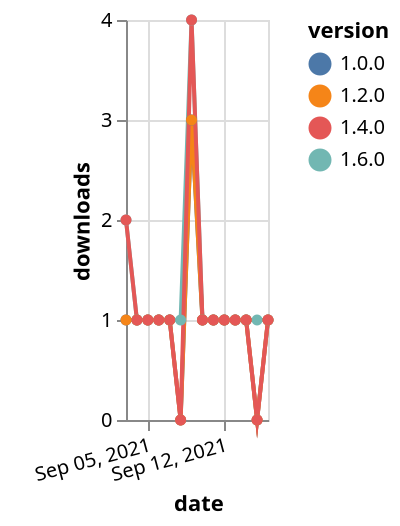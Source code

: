 {"$schema": "https://vega.github.io/schema/vega-lite/v5.json", "description": "A simple bar chart with embedded data.", "data": {"values": [{"date": "2021-09-03", "total": 130, "delta": 2, "version": "1.6.0"}, {"date": "2021-09-04", "total": 131, "delta": 1, "version": "1.6.0"}, {"date": "2021-09-05", "total": 132, "delta": 1, "version": "1.6.0"}, {"date": "2021-09-06", "total": 133, "delta": 1, "version": "1.6.0"}, {"date": "2021-09-07", "total": 134, "delta": 1, "version": "1.6.0"}, {"date": "2021-09-08", "total": 135, "delta": 1, "version": "1.6.0"}, {"date": "2021-09-09", "total": 139, "delta": 4, "version": "1.6.0"}, {"date": "2021-09-10", "total": 140, "delta": 1, "version": "1.6.0"}, {"date": "2021-09-11", "total": 141, "delta": 1, "version": "1.6.0"}, {"date": "2021-09-12", "total": 142, "delta": 1, "version": "1.6.0"}, {"date": "2021-09-13", "total": 143, "delta": 1, "version": "1.6.0"}, {"date": "2021-09-14", "total": 144, "delta": 1, "version": "1.6.0"}, {"date": "2021-09-15", "total": 145, "delta": 1, "version": "1.6.0"}, {"date": "2021-09-16", "total": 146, "delta": 1, "version": "1.6.0"}, {"date": "2021-09-03", "total": 170, "delta": 1, "version": "1.0.0"}, {"date": "2021-09-04", "total": 171, "delta": 1, "version": "1.0.0"}, {"date": "2021-09-05", "total": 172, "delta": 1, "version": "1.0.0"}, {"date": "2021-09-06", "total": 173, "delta": 1, "version": "1.0.0"}, {"date": "2021-09-07", "total": 174, "delta": 1, "version": "1.0.0"}, {"date": "2021-09-08", "total": 174, "delta": 0, "version": "1.0.0"}, {"date": "2021-09-09", "total": 177, "delta": 3, "version": "1.0.0"}, {"date": "2021-09-10", "total": 178, "delta": 1, "version": "1.0.0"}, {"date": "2021-09-11", "total": 179, "delta": 1, "version": "1.0.0"}, {"date": "2021-09-12", "total": 180, "delta": 1, "version": "1.0.0"}, {"date": "2021-09-13", "total": 181, "delta": 1, "version": "1.0.0"}, {"date": "2021-09-14", "total": 182, "delta": 1, "version": "1.0.0"}, {"date": "2021-09-15", "total": 182, "delta": 0, "version": "1.0.0"}, {"date": "2021-09-16", "total": 183, "delta": 1, "version": "1.0.0"}, {"date": "2021-09-03", "total": 178, "delta": 1, "version": "1.2.0"}, {"date": "2021-09-04", "total": 179, "delta": 1, "version": "1.2.0"}, {"date": "2021-09-05", "total": 180, "delta": 1, "version": "1.2.0"}, {"date": "2021-09-06", "total": 181, "delta": 1, "version": "1.2.0"}, {"date": "2021-09-07", "total": 182, "delta": 1, "version": "1.2.0"}, {"date": "2021-09-08", "total": 182, "delta": 0, "version": "1.2.0"}, {"date": "2021-09-09", "total": 185, "delta": 3, "version": "1.2.0"}, {"date": "2021-09-10", "total": 186, "delta": 1, "version": "1.2.0"}, {"date": "2021-09-11", "total": 187, "delta": 1, "version": "1.2.0"}, {"date": "2021-09-12", "total": 188, "delta": 1, "version": "1.2.0"}, {"date": "2021-09-13", "total": 189, "delta": 1, "version": "1.2.0"}, {"date": "2021-09-14", "total": 190, "delta": 1, "version": "1.2.0"}, {"date": "2021-09-15", "total": 190, "delta": 0, "version": "1.2.0"}, {"date": "2021-09-16", "total": 191, "delta": 1, "version": "1.2.0"}, {"date": "2021-09-03", "total": 203, "delta": 2, "version": "1.4.0"}, {"date": "2021-09-04", "total": 204, "delta": 1, "version": "1.4.0"}, {"date": "2021-09-05", "total": 205, "delta": 1, "version": "1.4.0"}, {"date": "2021-09-06", "total": 206, "delta": 1, "version": "1.4.0"}, {"date": "2021-09-07", "total": 207, "delta": 1, "version": "1.4.0"}, {"date": "2021-09-08", "total": 207, "delta": 0, "version": "1.4.0"}, {"date": "2021-09-09", "total": 211, "delta": 4, "version": "1.4.0"}, {"date": "2021-09-10", "total": 212, "delta": 1, "version": "1.4.0"}, {"date": "2021-09-11", "total": 213, "delta": 1, "version": "1.4.0"}, {"date": "2021-09-12", "total": 214, "delta": 1, "version": "1.4.0"}, {"date": "2021-09-13", "total": 215, "delta": 1, "version": "1.4.0"}, {"date": "2021-09-14", "total": 216, "delta": 1, "version": "1.4.0"}, {"date": "2021-09-15", "total": 216, "delta": 0, "version": "1.4.0"}, {"date": "2021-09-16", "total": 217, "delta": 1, "version": "1.4.0"}]}, "width": "container", "mark": {"type": "line", "point": {"filled": true}}, "encoding": {"x": {"field": "date", "type": "temporal", "timeUnit": "yearmonthdate", "title": "date", "axis": {"labelAngle": -15}}, "y": {"field": "delta", "type": "quantitative", "title": "downloads"}, "color": {"field": "version", "type": "nominal"}, "tooltip": {"field": "delta"}}}